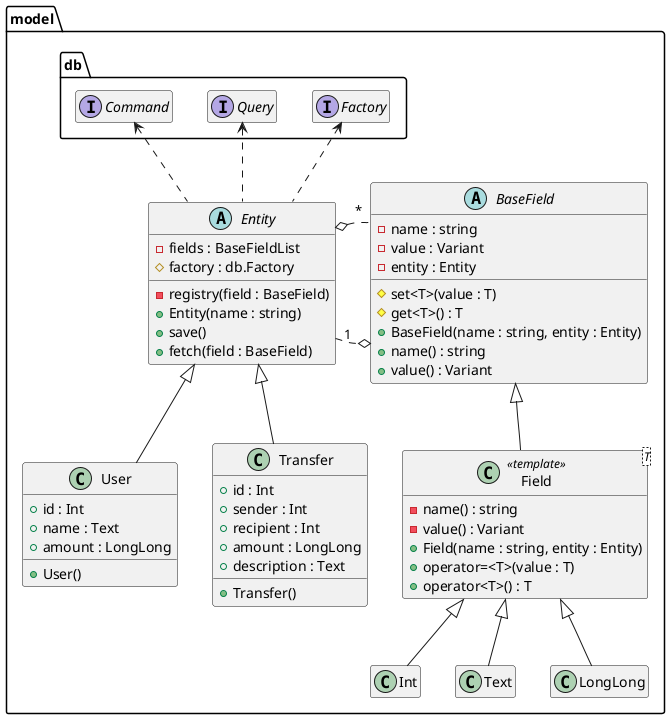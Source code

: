 @startuml
hide empty members
namespace model {
    namespace db {
        interface Factory
        interface Query
        interface Command
    }
    abstract class Entity {
        - fields : BaseFieldList
        # factory : db.Factory
        - registry(field : BaseField)
        + Entity(name : string)
        + save()
        + fetch(field : BaseField)
    }
    abstract class BaseField {
        - name : string
        - value : Variant
        - entity : Entity
        # set<T>(value : T)
        # get<T>() : T
        + BaseField(name : string, entity : Entity)
        + name() : string
        + value() : Variant
    }
    class Field<T> << template>> {
        - name() : string
        - value() : Variant
        + Field(name : string, entity : Entity)
        + operator=<T>(value : T)
        + operator<T>() : T
    }
    class User {
        + User()
        + id : Int
        + name : Text
        + amount : LongLong
    }
    class Transfer {
        + Transfer()
        + id : Int
        + sender : Int
        + recipient : Int
        + amount : LongLong
        + description : Text
    }

    BaseField <|-- Field
    Field <|-- Int
    Field <|-- Text
    Field <|-- LongLong
    model.db.Factory <.. Entity
    model.db.Query <.. Entity
    model.db.Command <.. Entity
    Entity "1" .o BaseField
    Entity o. "*" BaseField
    Entity <|-- User
    Entity <|-- Transfer
}
@enduml
